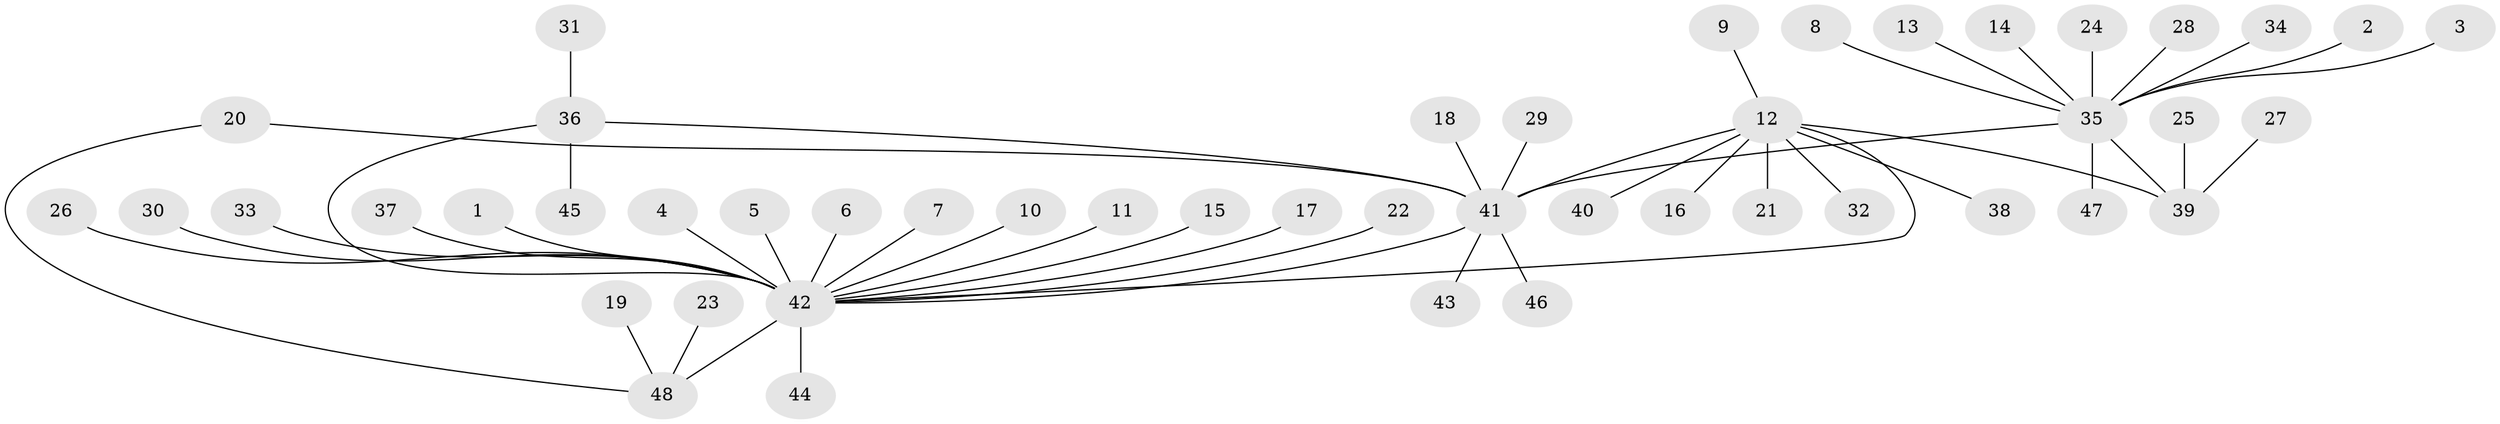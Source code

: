 // original degree distribution, {14: 0.010526315789473684, 12: 0.010526315789473684, 3: 0.07368421052631578, 21: 0.010526315789473684, 1: 0.7157894736842105, 2: 0.12631578947368421, 6: 0.021052631578947368, 13: 0.010526315789473684, 7: 0.010526315789473684, 4: 0.010526315789473684}
// Generated by graph-tools (version 1.1) at 2025/49/03/09/25 03:49:53]
// undirected, 48 vertices, 51 edges
graph export_dot {
graph [start="1"]
  node [color=gray90,style=filled];
  1;
  2;
  3;
  4;
  5;
  6;
  7;
  8;
  9;
  10;
  11;
  12;
  13;
  14;
  15;
  16;
  17;
  18;
  19;
  20;
  21;
  22;
  23;
  24;
  25;
  26;
  27;
  28;
  29;
  30;
  31;
  32;
  33;
  34;
  35;
  36;
  37;
  38;
  39;
  40;
  41;
  42;
  43;
  44;
  45;
  46;
  47;
  48;
  1 -- 42 [weight=1.0];
  2 -- 35 [weight=1.0];
  3 -- 35 [weight=1.0];
  4 -- 42 [weight=1.0];
  5 -- 42 [weight=1.0];
  6 -- 42 [weight=1.0];
  7 -- 42 [weight=1.0];
  8 -- 35 [weight=1.0];
  9 -- 12 [weight=1.0];
  10 -- 42 [weight=1.0];
  11 -- 42 [weight=1.0];
  12 -- 16 [weight=1.0];
  12 -- 21 [weight=1.0];
  12 -- 32 [weight=1.0];
  12 -- 38 [weight=1.0];
  12 -- 39 [weight=1.0];
  12 -- 40 [weight=1.0];
  12 -- 41 [weight=1.0];
  12 -- 42 [weight=1.0];
  13 -- 35 [weight=1.0];
  14 -- 35 [weight=1.0];
  15 -- 42 [weight=1.0];
  17 -- 42 [weight=1.0];
  18 -- 41 [weight=1.0];
  19 -- 48 [weight=1.0];
  20 -- 41 [weight=1.0];
  20 -- 48 [weight=1.0];
  22 -- 42 [weight=1.0];
  23 -- 48 [weight=1.0];
  24 -- 35 [weight=1.0];
  25 -- 39 [weight=1.0];
  26 -- 42 [weight=1.0];
  27 -- 39 [weight=1.0];
  28 -- 35 [weight=1.0];
  29 -- 41 [weight=1.0];
  30 -- 42 [weight=1.0];
  31 -- 36 [weight=1.0];
  33 -- 42 [weight=1.0];
  34 -- 35 [weight=1.0];
  35 -- 39 [weight=1.0];
  35 -- 41 [weight=1.0];
  35 -- 47 [weight=1.0];
  36 -- 41 [weight=1.0];
  36 -- 42 [weight=1.0];
  36 -- 45 [weight=1.0];
  37 -- 42 [weight=1.0];
  41 -- 42 [weight=1.0];
  41 -- 43 [weight=1.0];
  41 -- 46 [weight=1.0];
  42 -- 44 [weight=1.0];
  42 -- 48 [weight=1.0];
}
